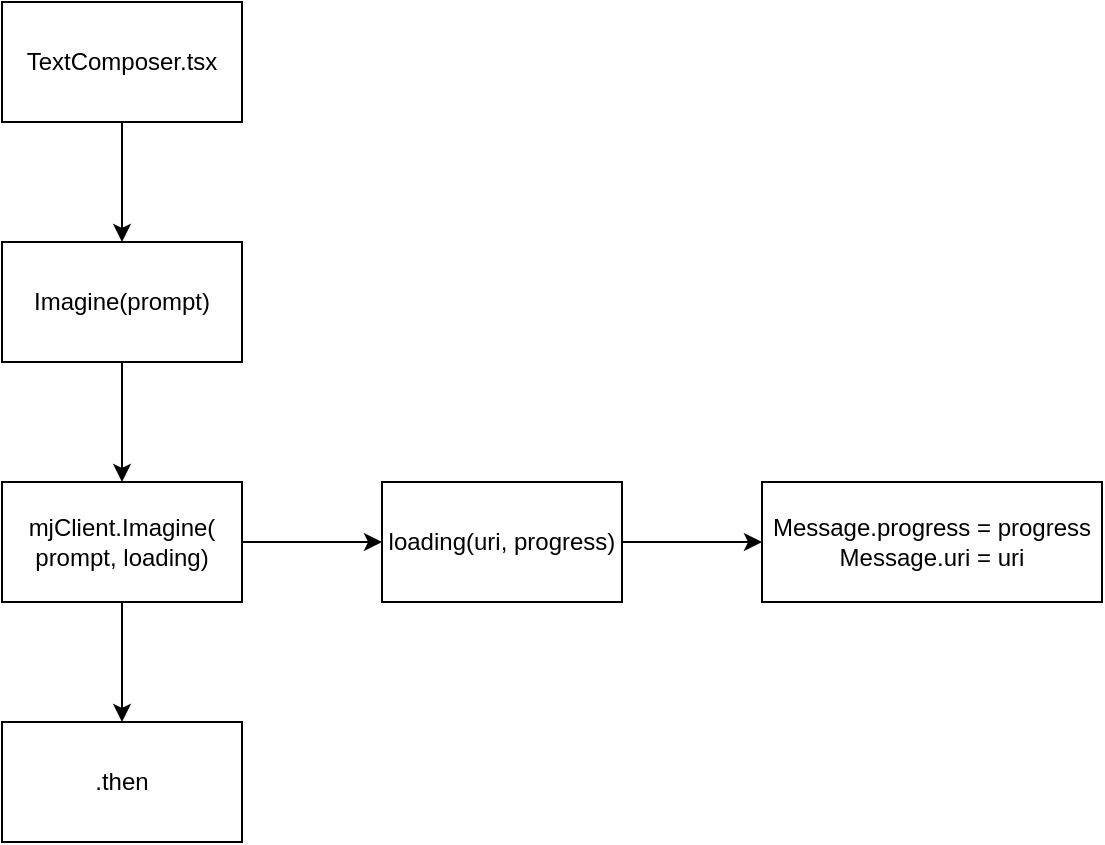 <mxfile>
    <diagram id="y7zdGX7a3HDuDjiIMcGi" name="Seite-1">
        <mxGraphModel dx="674" dy="988" grid="1" gridSize="10" guides="1" tooltips="1" connect="1" arrows="1" fold="1" page="1" pageScale="1" pageWidth="827" pageHeight="1169" math="0" shadow="0">
            <root>
                <mxCell id="0"/>
                <mxCell id="1" parent="0"/>
                <mxCell id="6" value="" style="edgeStyle=none;html=1;" edge="1" parent="1" source="2" target="5">
                    <mxGeometry relative="1" as="geometry"/>
                </mxCell>
                <mxCell id="2" value="TextComposer.tsx" style="rounded=0;whiteSpace=wrap;html=1;" vertex="1" parent="1">
                    <mxGeometry x="90" y="100" width="120" height="60" as="geometry"/>
                </mxCell>
                <mxCell id="8" value="" style="edgeStyle=none;html=1;" edge="1" parent="1" source="5" target="7">
                    <mxGeometry relative="1" as="geometry"/>
                </mxCell>
                <mxCell id="5" value="Imagine(prompt)" style="whiteSpace=wrap;html=1;rounded=0;" vertex="1" parent="1">
                    <mxGeometry x="90" y="220" width="120" height="60" as="geometry"/>
                </mxCell>
                <mxCell id="10" value="" style="edgeStyle=none;html=1;" edge="1" parent="1" source="7" target="9">
                    <mxGeometry relative="1" as="geometry"/>
                </mxCell>
                <mxCell id="15" value="" style="edgeStyle=none;html=1;" edge="1" parent="1" source="7" target="14">
                    <mxGeometry relative="1" as="geometry"/>
                </mxCell>
                <mxCell id="7" value="mjClient.Imagine(&lt;br&gt;prompt, loading)" style="whiteSpace=wrap;html=1;rounded=0;" vertex="1" parent="1">
                    <mxGeometry x="90" y="340" width="120" height="60" as="geometry"/>
                </mxCell>
                <mxCell id="12" value="" style="edgeStyle=none;html=1;" edge="1" parent="1" source="9" target="11">
                    <mxGeometry relative="1" as="geometry"/>
                </mxCell>
                <mxCell id="9" value="loading(uri, progress)" style="whiteSpace=wrap;html=1;rounded=0;" vertex="1" parent="1">
                    <mxGeometry x="280" y="340" width="120" height="60" as="geometry"/>
                </mxCell>
                <mxCell id="11" value="Message.progress = progress&lt;br&gt;Message.uri = uri" style="whiteSpace=wrap;html=1;rounded=0;" vertex="1" parent="1">
                    <mxGeometry x="470" y="340" width="170" height="60" as="geometry"/>
                </mxCell>
                <mxCell id="14" value=".then" style="whiteSpace=wrap;html=1;rounded=0;" vertex="1" parent="1">
                    <mxGeometry x="90" y="460" width="120" height="60" as="geometry"/>
                </mxCell>
            </root>
        </mxGraphModel>
    </diagram>
</mxfile>